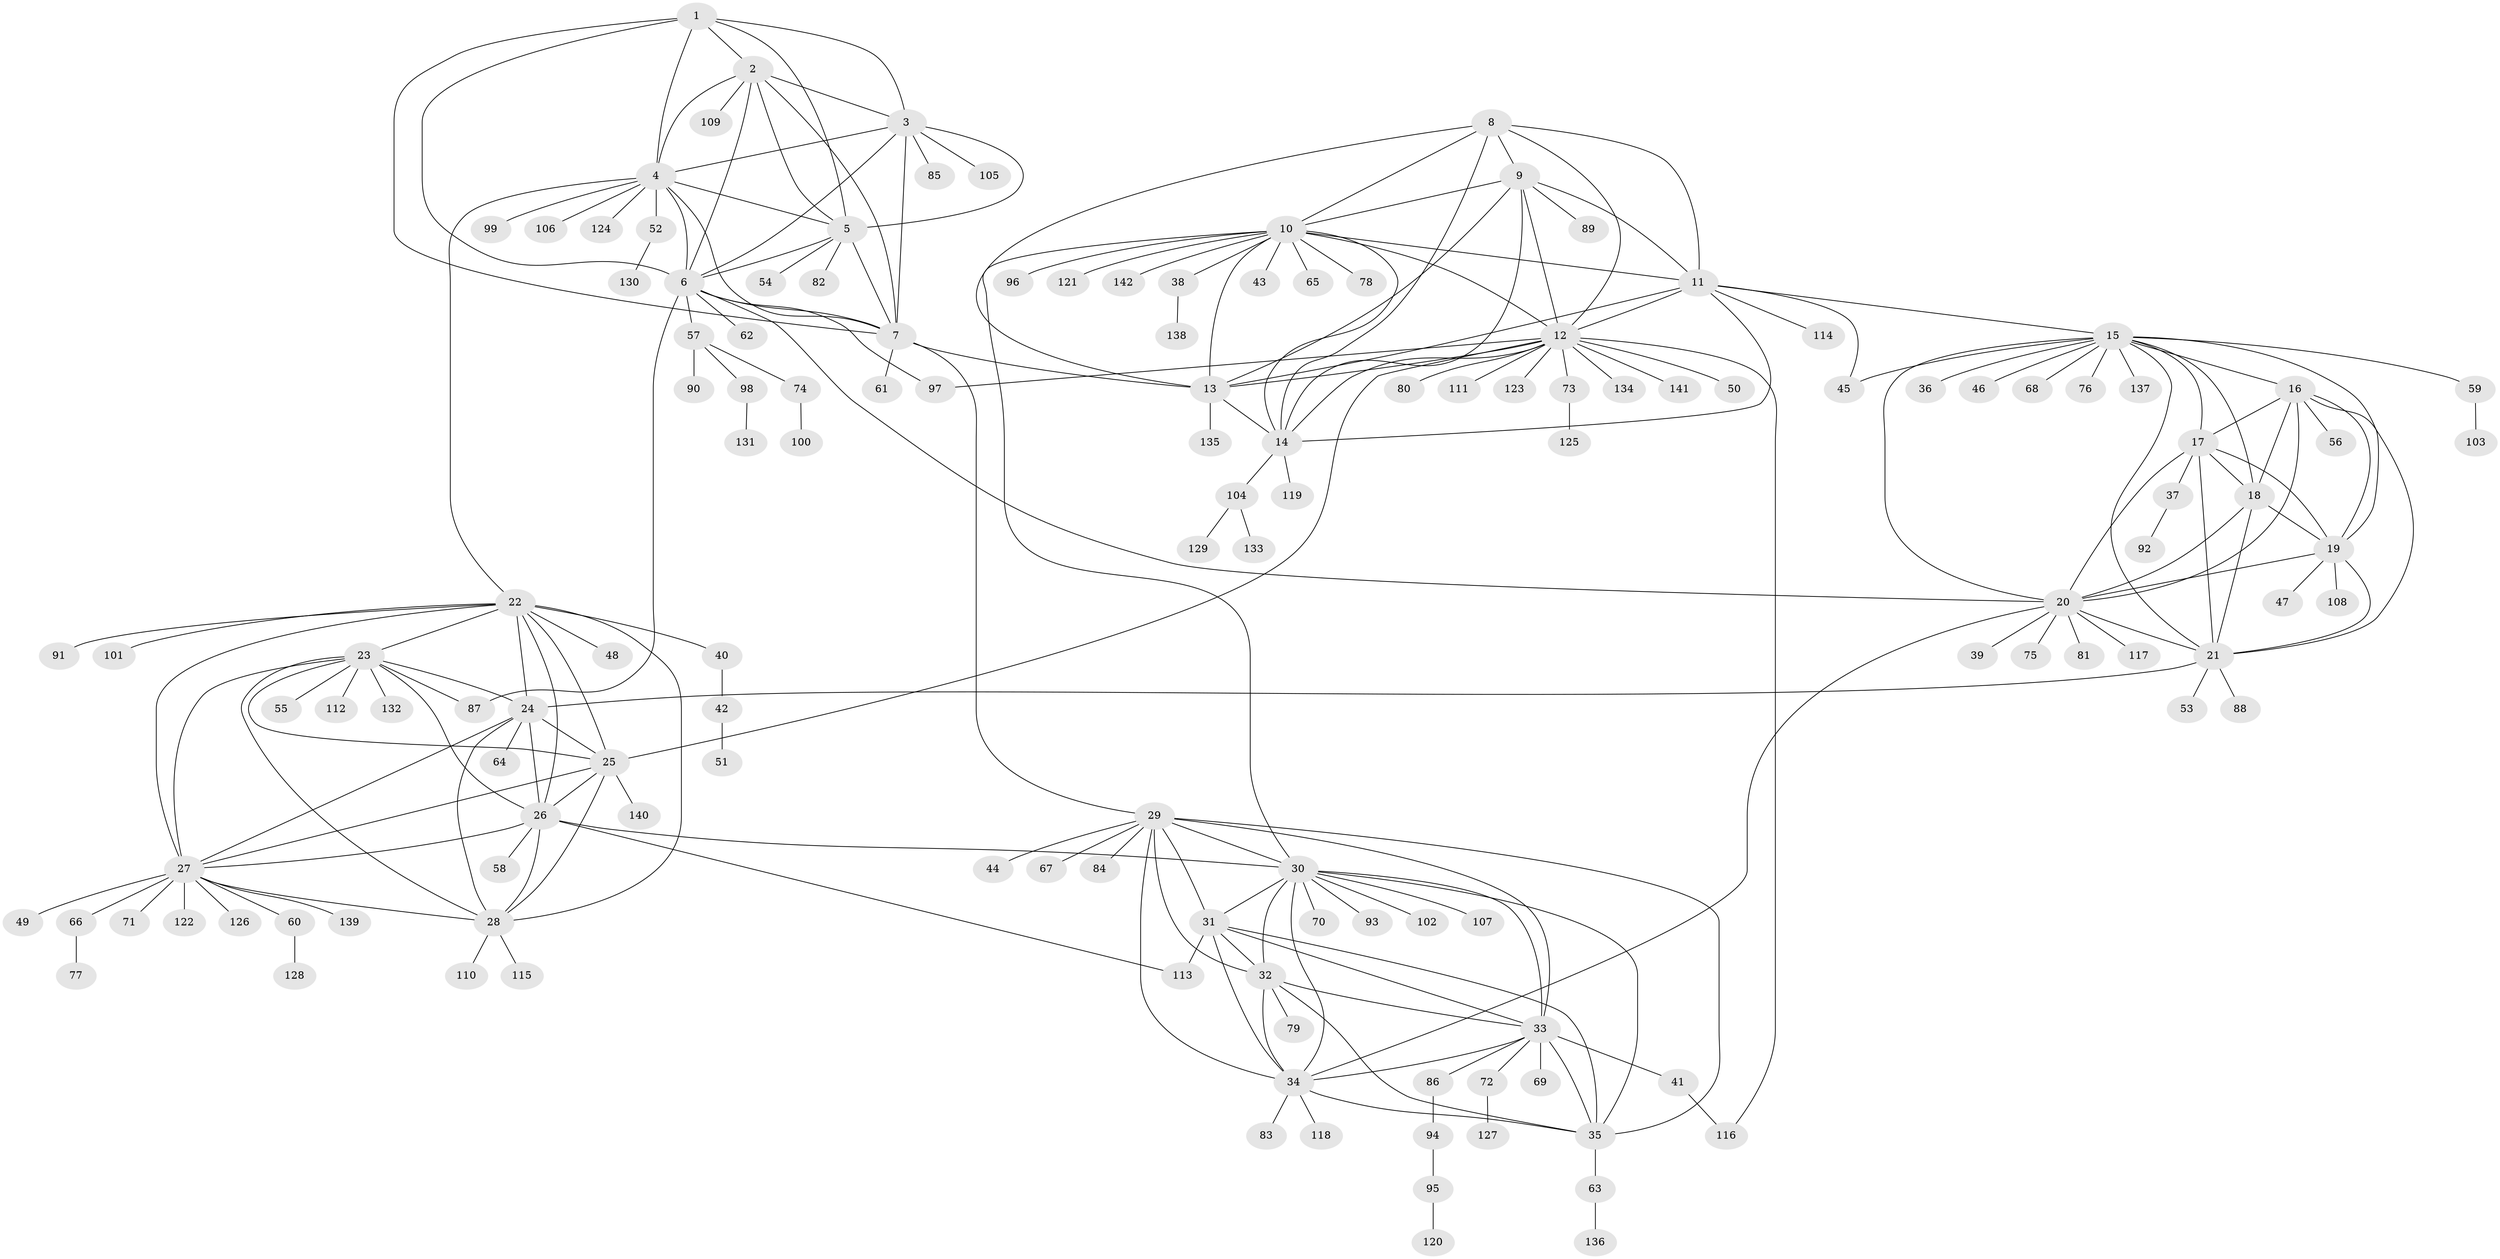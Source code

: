 // coarse degree distribution, {7: 0.05660377358490566, 4: 0.018867924528301886, 5: 0.04716981132075472, 14: 0.018867924528301886, 8: 0.03773584905660377, 12: 0.009433962264150943, 6: 0.03773584905660377, 11: 0.03773584905660377, 10: 0.009433962264150943, 9: 0.009433962264150943, 1: 0.6226415094339622, 2: 0.09433962264150944}
// Generated by graph-tools (version 1.1) at 2025/24/03/03/25 07:24:12]
// undirected, 142 vertices, 227 edges
graph export_dot {
graph [start="1"]
  node [color=gray90,style=filled];
  1;
  2;
  3;
  4;
  5;
  6;
  7;
  8;
  9;
  10;
  11;
  12;
  13;
  14;
  15;
  16;
  17;
  18;
  19;
  20;
  21;
  22;
  23;
  24;
  25;
  26;
  27;
  28;
  29;
  30;
  31;
  32;
  33;
  34;
  35;
  36;
  37;
  38;
  39;
  40;
  41;
  42;
  43;
  44;
  45;
  46;
  47;
  48;
  49;
  50;
  51;
  52;
  53;
  54;
  55;
  56;
  57;
  58;
  59;
  60;
  61;
  62;
  63;
  64;
  65;
  66;
  67;
  68;
  69;
  70;
  71;
  72;
  73;
  74;
  75;
  76;
  77;
  78;
  79;
  80;
  81;
  82;
  83;
  84;
  85;
  86;
  87;
  88;
  89;
  90;
  91;
  92;
  93;
  94;
  95;
  96;
  97;
  98;
  99;
  100;
  101;
  102;
  103;
  104;
  105;
  106;
  107;
  108;
  109;
  110;
  111;
  112;
  113;
  114;
  115;
  116;
  117;
  118;
  119;
  120;
  121;
  122;
  123;
  124;
  125;
  126;
  127;
  128;
  129;
  130;
  131;
  132;
  133;
  134;
  135;
  136;
  137;
  138;
  139;
  140;
  141;
  142;
  1 -- 2;
  1 -- 3;
  1 -- 4;
  1 -- 5;
  1 -- 6;
  1 -- 7;
  2 -- 3;
  2 -- 4;
  2 -- 5;
  2 -- 6;
  2 -- 7;
  2 -- 109;
  3 -- 4;
  3 -- 5;
  3 -- 6;
  3 -- 7;
  3 -- 85;
  3 -- 105;
  4 -- 5;
  4 -- 6;
  4 -- 7;
  4 -- 22;
  4 -- 52;
  4 -- 99;
  4 -- 106;
  4 -- 124;
  5 -- 6;
  5 -- 7;
  5 -- 54;
  5 -- 82;
  6 -- 7;
  6 -- 20;
  6 -- 57;
  6 -- 62;
  6 -- 87;
  6 -- 97;
  7 -- 13;
  7 -- 29;
  7 -- 61;
  8 -- 9;
  8 -- 10;
  8 -- 11;
  8 -- 12;
  8 -- 13;
  8 -- 14;
  9 -- 10;
  9 -- 11;
  9 -- 12;
  9 -- 13;
  9 -- 14;
  9 -- 89;
  10 -- 11;
  10 -- 12;
  10 -- 13;
  10 -- 14;
  10 -- 30;
  10 -- 38;
  10 -- 43;
  10 -- 65;
  10 -- 78;
  10 -- 96;
  10 -- 121;
  10 -- 142;
  11 -- 12;
  11 -- 13;
  11 -- 14;
  11 -- 15;
  11 -- 45;
  11 -- 114;
  12 -- 13;
  12 -- 14;
  12 -- 25;
  12 -- 50;
  12 -- 73;
  12 -- 80;
  12 -- 97;
  12 -- 111;
  12 -- 116;
  12 -- 123;
  12 -- 134;
  12 -- 141;
  13 -- 14;
  13 -- 135;
  14 -- 104;
  14 -- 119;
  15 -- 16;
  15 -- 17;
  15 -- 18;
  15 -- 19;
  15 -- 20;
  15 -- 21;
  15 -- 36;
  15 -- 45;
  15 -- 46;
  15 -- 59;
  15 -- 68;
  15 -- 76;
  15 -- 137;
  16 -- 17;
  16 -- 18;
  16 -- 19;
  16 -- 20;
  16 -- 21;
  16 -- 56;
  17 -- 18;
  17 -- 19;
  17 -- 20;
  17 -- 21;
  17 -- 37;
  18 -- 19;
  18 -- 20;
  18 -- 21;
  19 -- 20;
  19 -- 21;
  19 -- 47;
  19 -- 108;
  20 -- 21;
  20 -- 34;
  20 -- 39;
  20 -- 75;
  20 -- 81;
  20 -- 117;
  21 -- 24;
  21 -- 53;
  21 -- 88;
  22 -- 23;
  22 -- 24;
  22 -- 25;
  22 -- 26;
  22 -- 27;
  22 -- 28;
  22 -- 40;
  22 -- 48;
  22 -- 91;
  22 -- 101;
  23 -- 24;
  23 -- 25;
  23 -- 26;
  23 -- 27;
  23 -- 28;
  23 -- 55;
  23 -- 87;
  23 -- 112;
  23 -- 132;
  24 -- 25;
  24 -- 26;
  24 -- 27;
  24 -- 28;
  24 -- 64;
  25 -- 26;
  25 -- 27;
  25 -- 28;
  25 -- 140;
  26 -- 27;
  26 -- 28;
  26 -- 30;
  26 -- 58;
  26 -- 113;
  27 -- 28;
  27 -- 49;
  27 -- 60;
  27 -- 66;
  27 -- 71;
  27 -- 122;
  27 -- 126;
  27 -- 139;
  28 -- 110;
  28 -- 115;
  29 -- 30;
  29 -- 31;
  29 -- 32;
  29 -- 33;
  29 -- 34;
  29 -- 35;
  29 -- 44;
  29 -- 67;
  29 -- 84;
  30 -- 31;
  30 -- 32;
  30 -- 33;
  30 -- 34;
  30 -- 35;
  30 -- 70;
  30 -- 93;
  30 -- 102;
  30 -- 107;
  31 -- 32;
  31 -- 33;
  31 -- 34;
  31 -- 35;
  31 -- 113;
  32 -- 33;
  32 -- 34;
  32 -- 35;
  32 -- 79;
  33 -- 34;
  33 -- 35;
  33 -- 41;
  33 -- 69;
  33 -- 72;
  33 -- 86;
  34 -- 35;
  34 -- 83;
  34 -- 118;
  35 -- 63;
  37 -- 92;
  38 -- 138;
  40 -- 42;
  41 -- 116;
  42 -- 51;
  52 -- 130;
  57 -- 74;
  57 -- 90;
  57 -- 98;
  59 -- 103;
  60 -- 128;
  63 -- 136;
  66 -- 77;
  72 -- 127;
  73 -- 125;
  74 -- 100;
  86 -- 94;
  94 -- 95;
  95 -- 120;
  98 -- 131;
  104 -- 129;
  104 -- 133;
}
